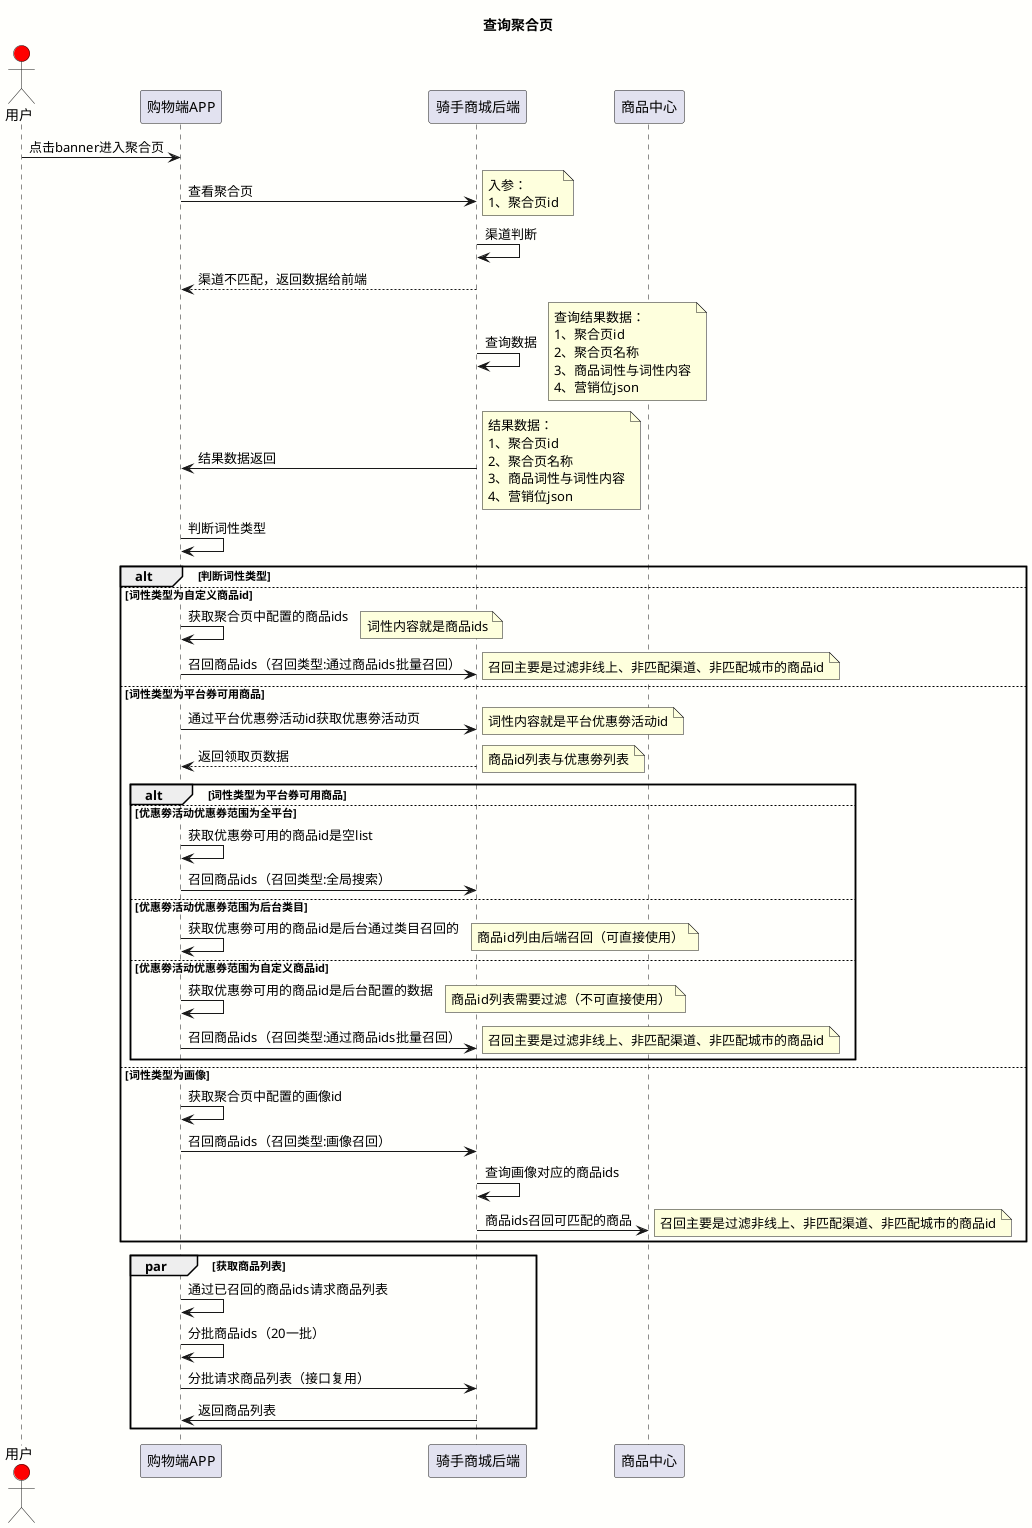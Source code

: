 @startuml
skinparam backgroundColor #FFFFFC
title 查询聚合页
actor 用户 #red


用户 -> 购物端APP : 点击banner进入聚合页
购物端APP -> 骑手商城后端 : 查看聚合页
note right
入参：
1、聚合页id
end note
骑手商城后端 -> 骑手商城后端 : 渠道判断
骑手商城后端 --> 购物端APP : 渠道不匹配，返回数据给前端
骑手商城后端 -> 骑手商城后端 : 查询数据
note right
查询结果数据：
1、聚合页id
2、聚合页名称
3、商品词性与词性内容
4、营销位json
end note

骑手商城后端 -> 购物端APP : 结果数据返回
note right
结果数据：
1、聚合页id
2、聚合页名称
3、商品词性与词性内容
4、营销位json
end note

购物端APP -> 购物端APP : 判断词性类型

alt 判断词性类型

else 词性类型为自定义商品id
    购物端APP -> 购物端APP : 获取聚合页中配置的商品ids
    note right : 词性内容就是商品ids
    购物端APP -> 骑手商城后端 : 召回商品ids（召回类型:通过商品ids批量召回）
    note right : 召回主要是过滤非线上、非匹配渠道、非匹配城市的商品id

else 词性类型为平台券可用商品
    购物端APP -> 骑手商城后端 : 通过平台优惠劵活动id获取优惠劵活动页
    note right : 词性内容就是平台优惠劵活动id
    骑手商城后端 --> 购物端APP : 返回领取页数据
    note right : 商品id列表与优惠劵列表
    alt 词性类型为平台券可用商品
    else 优惠劵活动优惠券范围为全平台
        购物端APP -> 购物端APP : 获取优惠劵可用的商品id是空list
        购物端APP -> 骑手商城后端 : 召回商品ids（召回类型:全局搜索）
    else 优惠劵活动优惠券范围为后台类目
        购物端APP -> 购物端APP : 获取优惠劵可用的商品id是后台通过类目召回的
        note right : 商品id列由后端召回（可直接使用）
    else 优惠劵活动优惠券范围为自定义商品id
        购物端APP -> 购物端APP : 获取优惠劵可用的商品id是后台配置的数据
        note right : 商品id列表需要过滤（不可直接使用）
        购物端APP -> 骑手商城后端 : 召回商品ids（召回类型:通过商品ids批量召回）
        note right : 召回主要是过滤非线上、非匹配渠道、非匹配城市的商品id
    end

else 词性类型为画像
    购物端APP -> 购物端APP : 获取聚合页中配置的画像id
    购物端APP -> 骑手商城后端 : 召回商品ids（召回类型:画像召回）
    骑手商城后端 -> 骑手商城后端 : 查询画像对应的商品ids
    骑手商城后端 -> 商品中心 : 商品ids召回可匹配的商品
    note right : 召回主要是过滤非线上、非匹配渠道、非匹配城市的商品id
end

par 获取商品列表
购物端APP -> 购物端APP : 通过已召回的商品ids请求商品列表
购物端APP -> 购物端APP : 分批商品ids（20一批）
购物端APP -> 骑手商城后端 : 分批请求商品列表（接口复用）
骑手商城后端 -> 购物端APP : 返回商品列表
end


@enduml